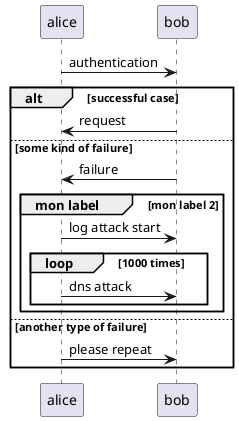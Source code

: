 @startuml
alice -> bob : authentication
alt successful case
    bob -> alice : request
else some kind of failure
    bob -> alice : failure
    group mon label [mon label 2]
    alice -> bob : log attack start
        loop 1000 times
        alice -> bob : dns attack
        end
    end
else another type of failure
    alice -> bob : please repeat
end
@enduml
